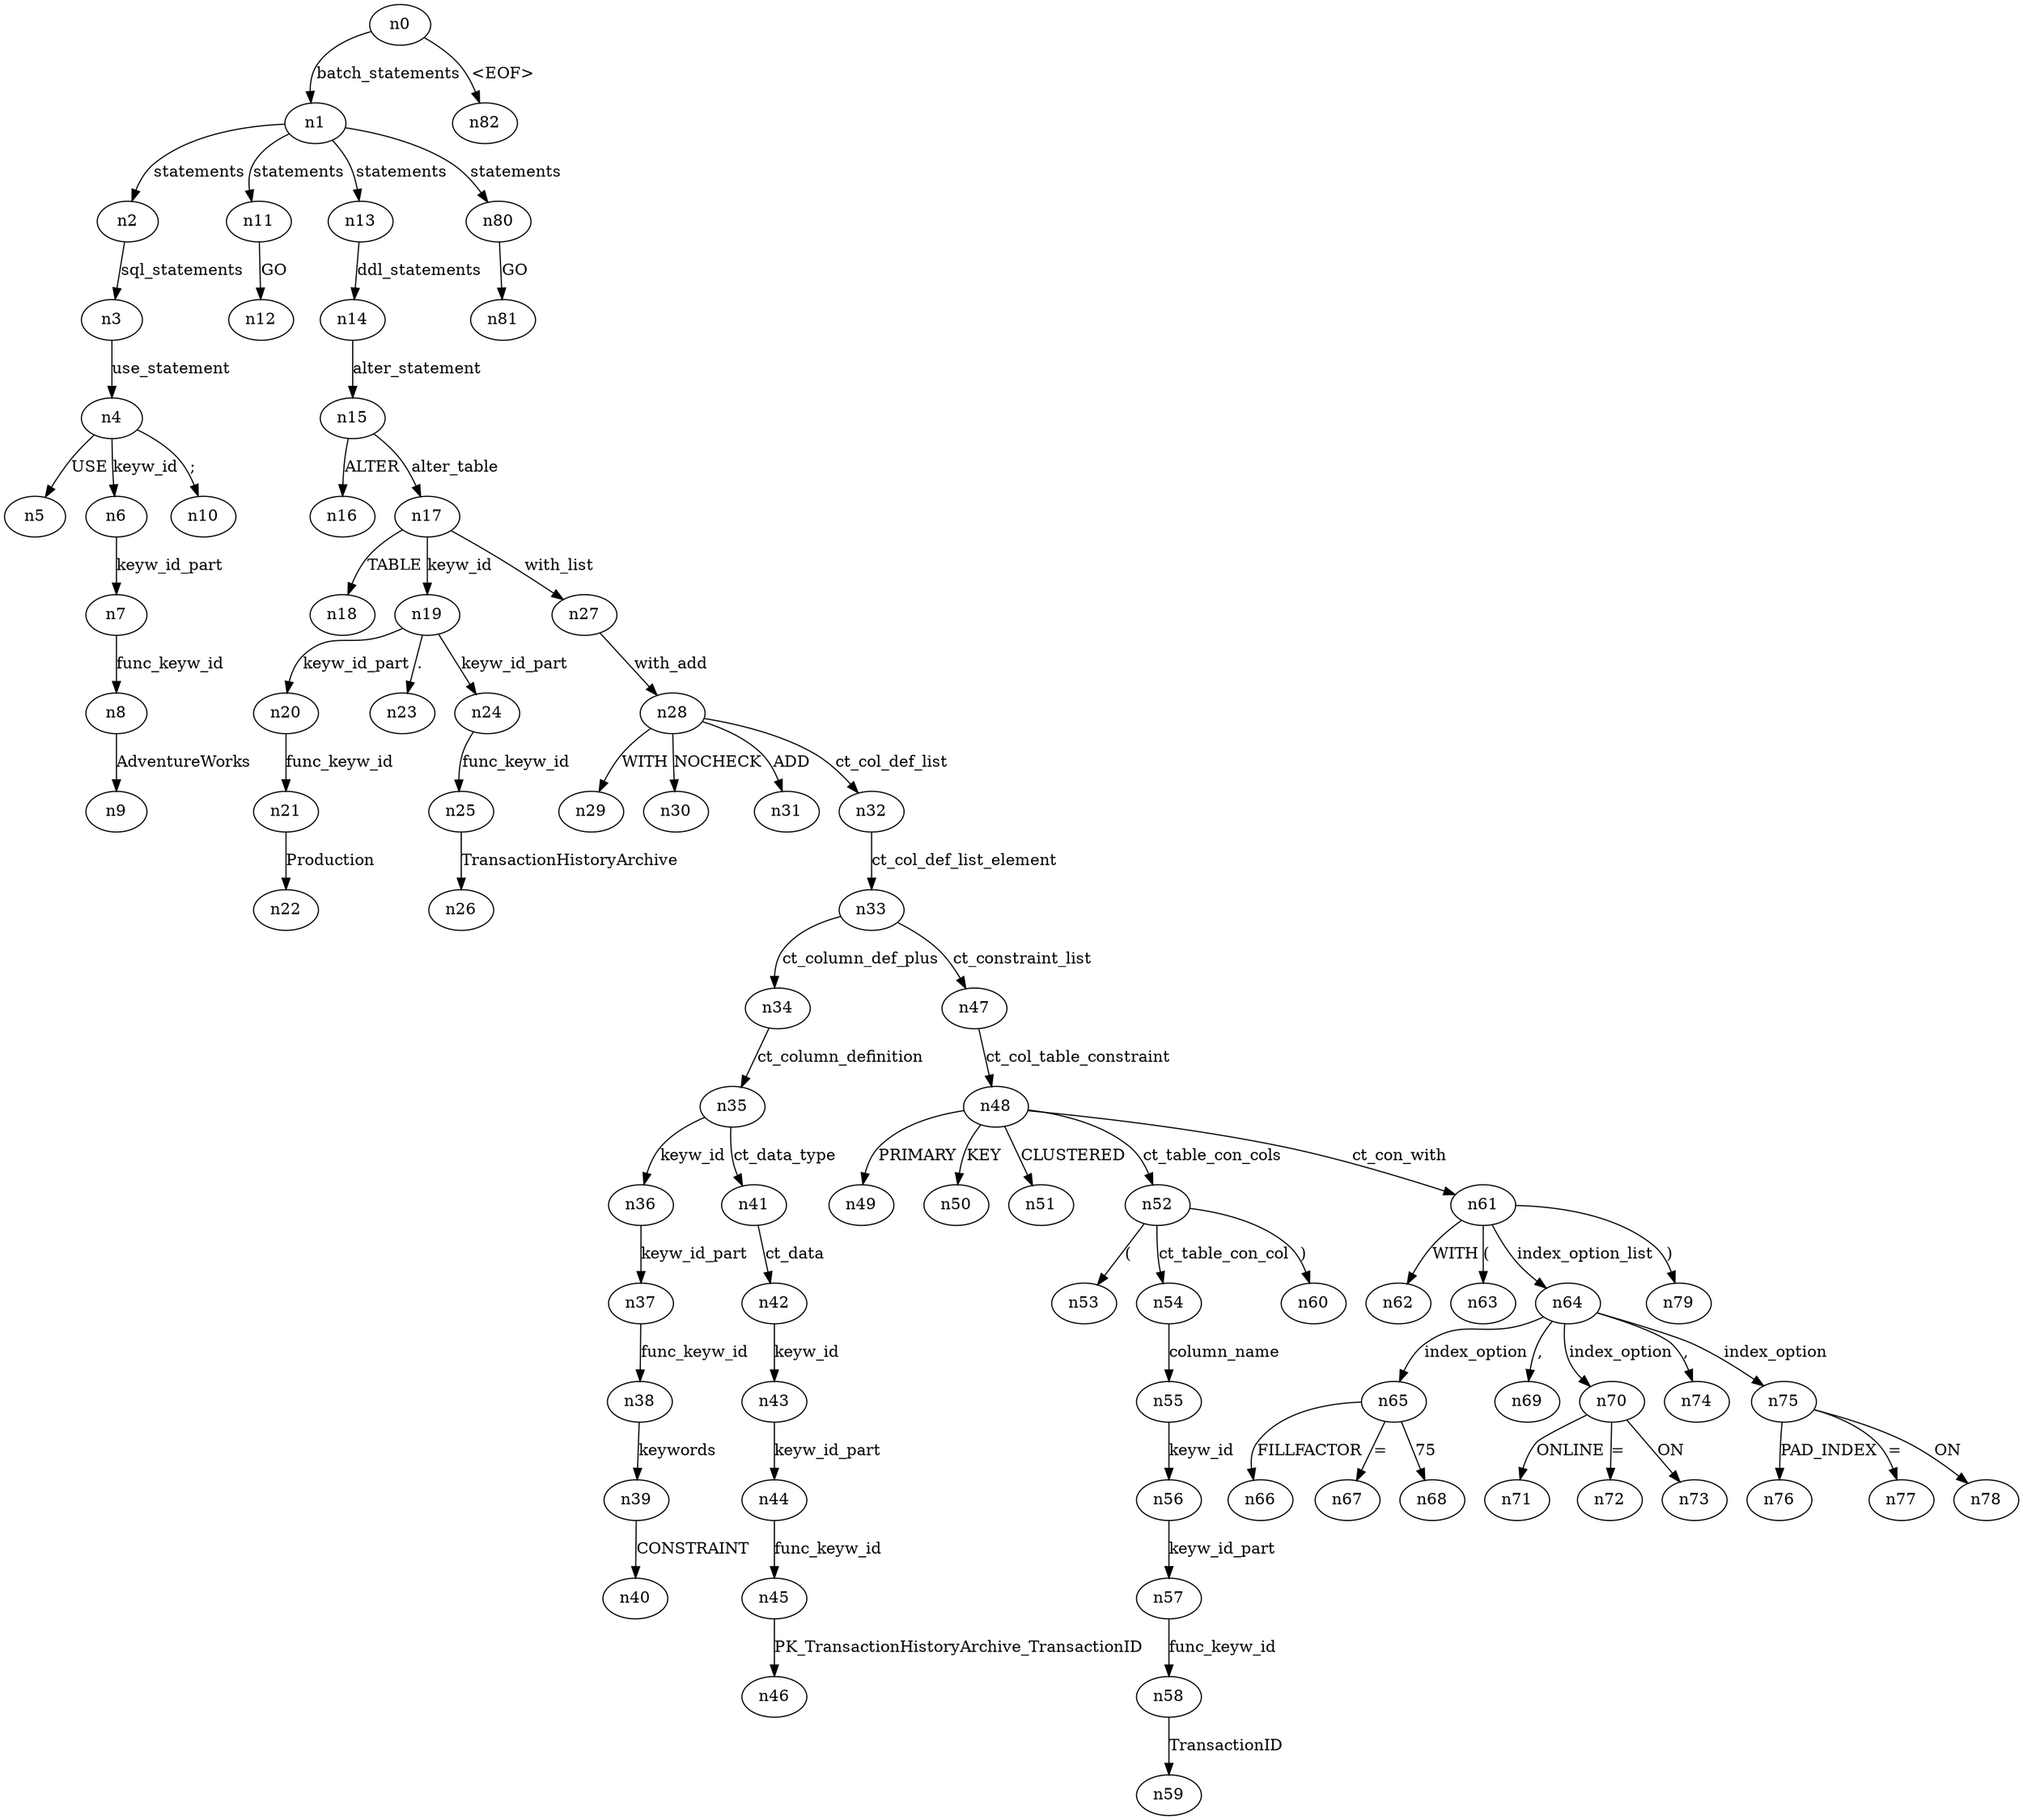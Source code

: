 digraph ParseTree {
  n0 -> n1 [label="batch_statements"];
  n1 -> n2 [label="statements"];
  n2 -> n3 [label="sql_statements"];
  n3 -> n4 [label="use_statement"];
  n4 -> n5 [label="USE"];
  n4 -> n6 [label="keyw_id"];
  n6 -> n7 [label="keyw_id_part"];
  n7 -> n8 [label="func_keyw_id"];
  n8 -> n9 [label="AdventureWorks"];
  n4 -> n10 [label=";"];
  n1 -> n11 [label="statements"];
  n11 -> n12 [label="GO"];
  n1 -> n13 [label="statements"];
  n13 -> n14 [label="ddl_statements"];
  n14 -> n15 [label="alter_statement"];
  n15 -> n16 [label="ALTER"];
  n15 -> n17 [label="alter_table"];
  n17 -> n18 [label="TABLE"];
  n17 -> n19 [label="keyw_id"];
  n19 -> n20 [label="keyw_id_part"];
  n20 -> n21 [label="func_keyw_id"];
  n21 -> n22 [label="Production"];
  n19 -> n23 [label="."];
  n19 -> n24 [label="keyw_id_part"];
  n24 -> n25 [label="func_keyw_id"];
  n25 -> n26 [label="TransactionHistoryArchive"];
  n17 -> n27 [label="with_list"];
  n27 -> n28 [label="with_add"];
  n28 -> n29 [label="WITH"];
  n28 -> n30 [label="NOCHECK"];
  n28 -> n31 [label="ADD"];
  n28 -> n32 [label="ct_col_def_list"];
  n32 -> n33 [label="ct_col_def_list_element"];
  n33 -> n34 [label="ct_column_def_plus"];
  n34 -> n35 [label="ct_column_definition"];
  n35 -> n36 [label="keyw_id"];
  n36 -> n37 [label="keyw_id_part"];
  n37 -> n38 [label="func_keyw_id"];
  n38 -> n39 [label="keywords"];
  n39 -> n40 [label="CONSTRAINT"];
  n35 -> n41 [label="ct_data_type"];
  n41 -> n42 [label="ct_data"];
  n42 -> n43 [label="keyw_id"];
  n43 -> n44 [label="keyw_id_part"];
  n44 -> n45 [label="func_keyw_id"];
  n45 -> n46 [label="PK_TransactionHistoryArchive_TransactionID"];
  n33 -> n47 [label="ct_constraint_list"];
  n47 -> n48 [label="ct_col_table_constraint"];
  n48 -> n49 [label="PRIMARY"];
  n48 -> n50 [label="KEY"];
  n48 -> n51 [label="CLUSTERED"];
  n48 -> n52 [label="ct_table_con_cols"];
  n52 -> n53 [label="("];
  n52 -> n54 [label="ct_table_con_col"];
  n54 -> n55 [label="column_name"];
  n55 -> n56 [label="keyw_id"];
  n56 -> n57 [label="keyw_id_part"];
  n57 -> n58 [label="func_keyw_id"];
  n58 -> n59 [label="TransactionID"];
  n52 -> n60 [label=")"];
  n48 -> n61 [label="ct_con_with"];
  n61 -> n62 [label="WITH"];
  n61 -> n63 [label="("];
  n61 -> n64 [label="index_option_list"];
  n64 -> n65 [label="index_option"];
  n65 -> n66 [label="FILLFACTOR"];
  n65 -> n67 [label="="];
  n65 -> n68 [label="75"];
  n64 -> n69 [label=","];
  n64 -> n70 [label="index_option"];
  n70 -> n71 [label="ONLINE"];
  n70 -> n72 [label="="];
  n70 -> n73 [label="ON"];
  n64 -> n74 [label=","];
  n64 -> n75 [label="index_option"];
  n75 -> n76 [label="PAD_INDEX"];
  n75 -> n77 [label="="];
  n75 -> n78 [label="ON"];
  n61 -> n79 [label=")"];
  n1 -> n80 [label="statements"];
  n80 -> n81 [label="GO"];
  n0 -> n82 [label="<EOF>"];
}
